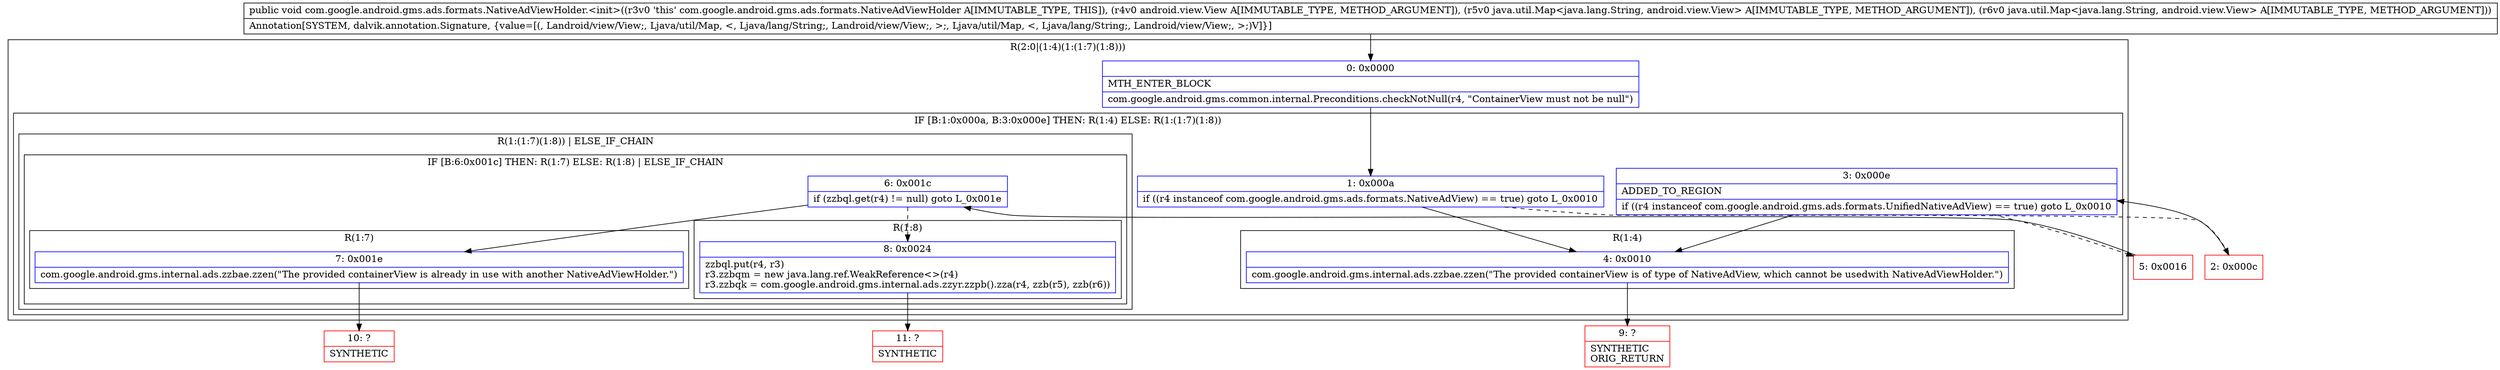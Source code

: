 digraph "CFG forcom.google.android.gms.ads.formats.NativeAdViewHolder.\<init\>(Landroid\/view\/View;Ljava\/util\/Map;Ljava\/util\/Map;)V" {
subgraph cluster_Region_828378063 {
label = "R(2:0|(1:4)(1:(1:7)(1:8)))";
node [shape=record,color=blue];
Node_0 [shape=record,label="{0\:\ 0x0000|MTH_ENTER_BLOCK\l|com.google.android.gms.common.internal.Preconditions.checkNotNull(r4, \"ContainerView must not be null\")\l}"];
subgraph cluster_IfRegion_10823739 {
label = "IF [B:1:0x000a, B:3:0x000e] THEN: R(1:4) ELSE: R(1:(1:7)(1:8))";
node [shape=record,color=blue];
Node_1 [shape=record,label="{1\:\ 0x000a|if ((r4 instanceof com.google.android.gms.ads.formats.NativeAdView) == true) goto L_0x0010\l}"];
Node_3 [shape=record,label="{3\:\ 0x000e|ADDED_TO_REGION\l|if ((r4 instanceof com.google.android.gms.ads.formats.UnifiedNativeAdView) == true) goto L_0x0010\l}"];
subgraph cluster_Region_1288429298 {
label = "R(1:4)";
node [shape=record,color=blue];
Node_4 [shape=record,label="{4\:\ 0x0010|com.google.android.gms.internal.ads.zzbae.zzen(\"The provided containerView is of type of NativeAdView, which cannot be usedwith NativeAdViewHolder.\")\l}"];
}
subgraph cluster_Region_1430590802 {
label = "R(1:(1:7)(1:8)) | ELSE_IF_CHAIN\l";
node [shape=record,color=blue];
subgraph cluster_IfRegion_1682592326 {
label = "IF [B:6:0x001c] THEN: R(1:7) ELSE: R(1:8) | ELSE_IF_CHAIN\l";
node [shape=record,color=blue];
Node_6 [shape=record,label="{6\:\ 0x001c|if (zzbql.get(r4) != null) goto L_0x001e\l}"];
subgraph cluster_Region_1300711940 {
label = "R(1:7)";
node [shape=record,color=blue];
Node_7 [shape=record,label="{7\:\ 0x001e|com.google.android.gms.internal.ads.zzbae.zzen(\"The provided containerView is already in use with another NativeAdViewHolder.\")\l}"];
}
subgraph cluster_Region_1596535048 {
label = "R(1:8)";
node [shape=record,color=blue];
Node_8 [shape=record,label="{8\:\ 0x0024|zzbql.put(r4, r3)\lr3.zzbqm = new java.lang.ref.WeakReference\<\>(r4)\lr3.zzbqk = com.google.android.gms.internal.ads.zzyr.zzpb().zza(r4, zzb(r5), zzb(r6))\l}"];
}
}
}
}
}
Node_2 [shape=record,color=red,label="{2\:\ 0x000c}"];
Node_5 [shape=record,color=red,label="{5\:\ 0x0016}"];
Node_9 [shape=record,color=red,label="{9\:\ ?|SYNTHETIC\lORIG_RETURN\l}"];
Node_10 [shape=record,color=red,label="{10\:\ ?|SYNTHETIC\l}"];
Node_11 [shape=record,color=red,label="{11\:\ ?|SYNTHETIC\l}"];
MethodNode[shape=record,label="{public void com.google.android.gms.ads.formats.NativeAdViewHolder.\<init\>((r3v0 'this' com.google.android.gms.ads.formats.NativeAdViewHolder A[IMMUTABLE_TYPE, THIS]), (r4v0 android.view.View A[IMMUTABLE_TYPE, METHOD_ARGUMENT]), (r5v0 java.util.Map\<java.lang.String, android.view.View\> A[IMMUTABLE_TYPE, METHOD_ARGUMENT]), (r6v0 java.util.Map\<java.lang.String, android.view.View\> A[IMMUTABLE_TYPE, METHOD_ARGUMENT]))  | Annotation[SYSTEM, dalvik.annotation.Signature, \{value=[(, Landroid\/view\/View;, Ljava\/util\/Map, \<, Ljava\/lang\/String;, Landroid\/view\/View;, \>;, Ljava\/util\/Map, \<, Ljava\/lang\/String;, Landroid\/view\/View;, \>;)V]\}]\l}"];
MethodNode -> Node_0;
Node_0 -> Node_1;
Node_1 -> Node_2[style=dashed];
Node_1 -> Node_4;
Node_3 -> Node_4;
Node_3 -> Node_5[style=dashed];
Node_4 -> Node_9;
Node_6 -> Node_7;
Node_6 -> Node_8[style=dashed];
Node_7 -> Node_10;
Node_8 -> Node_11;
Node_2 -> Node_3;
Node_5 -> Node_6;
}


